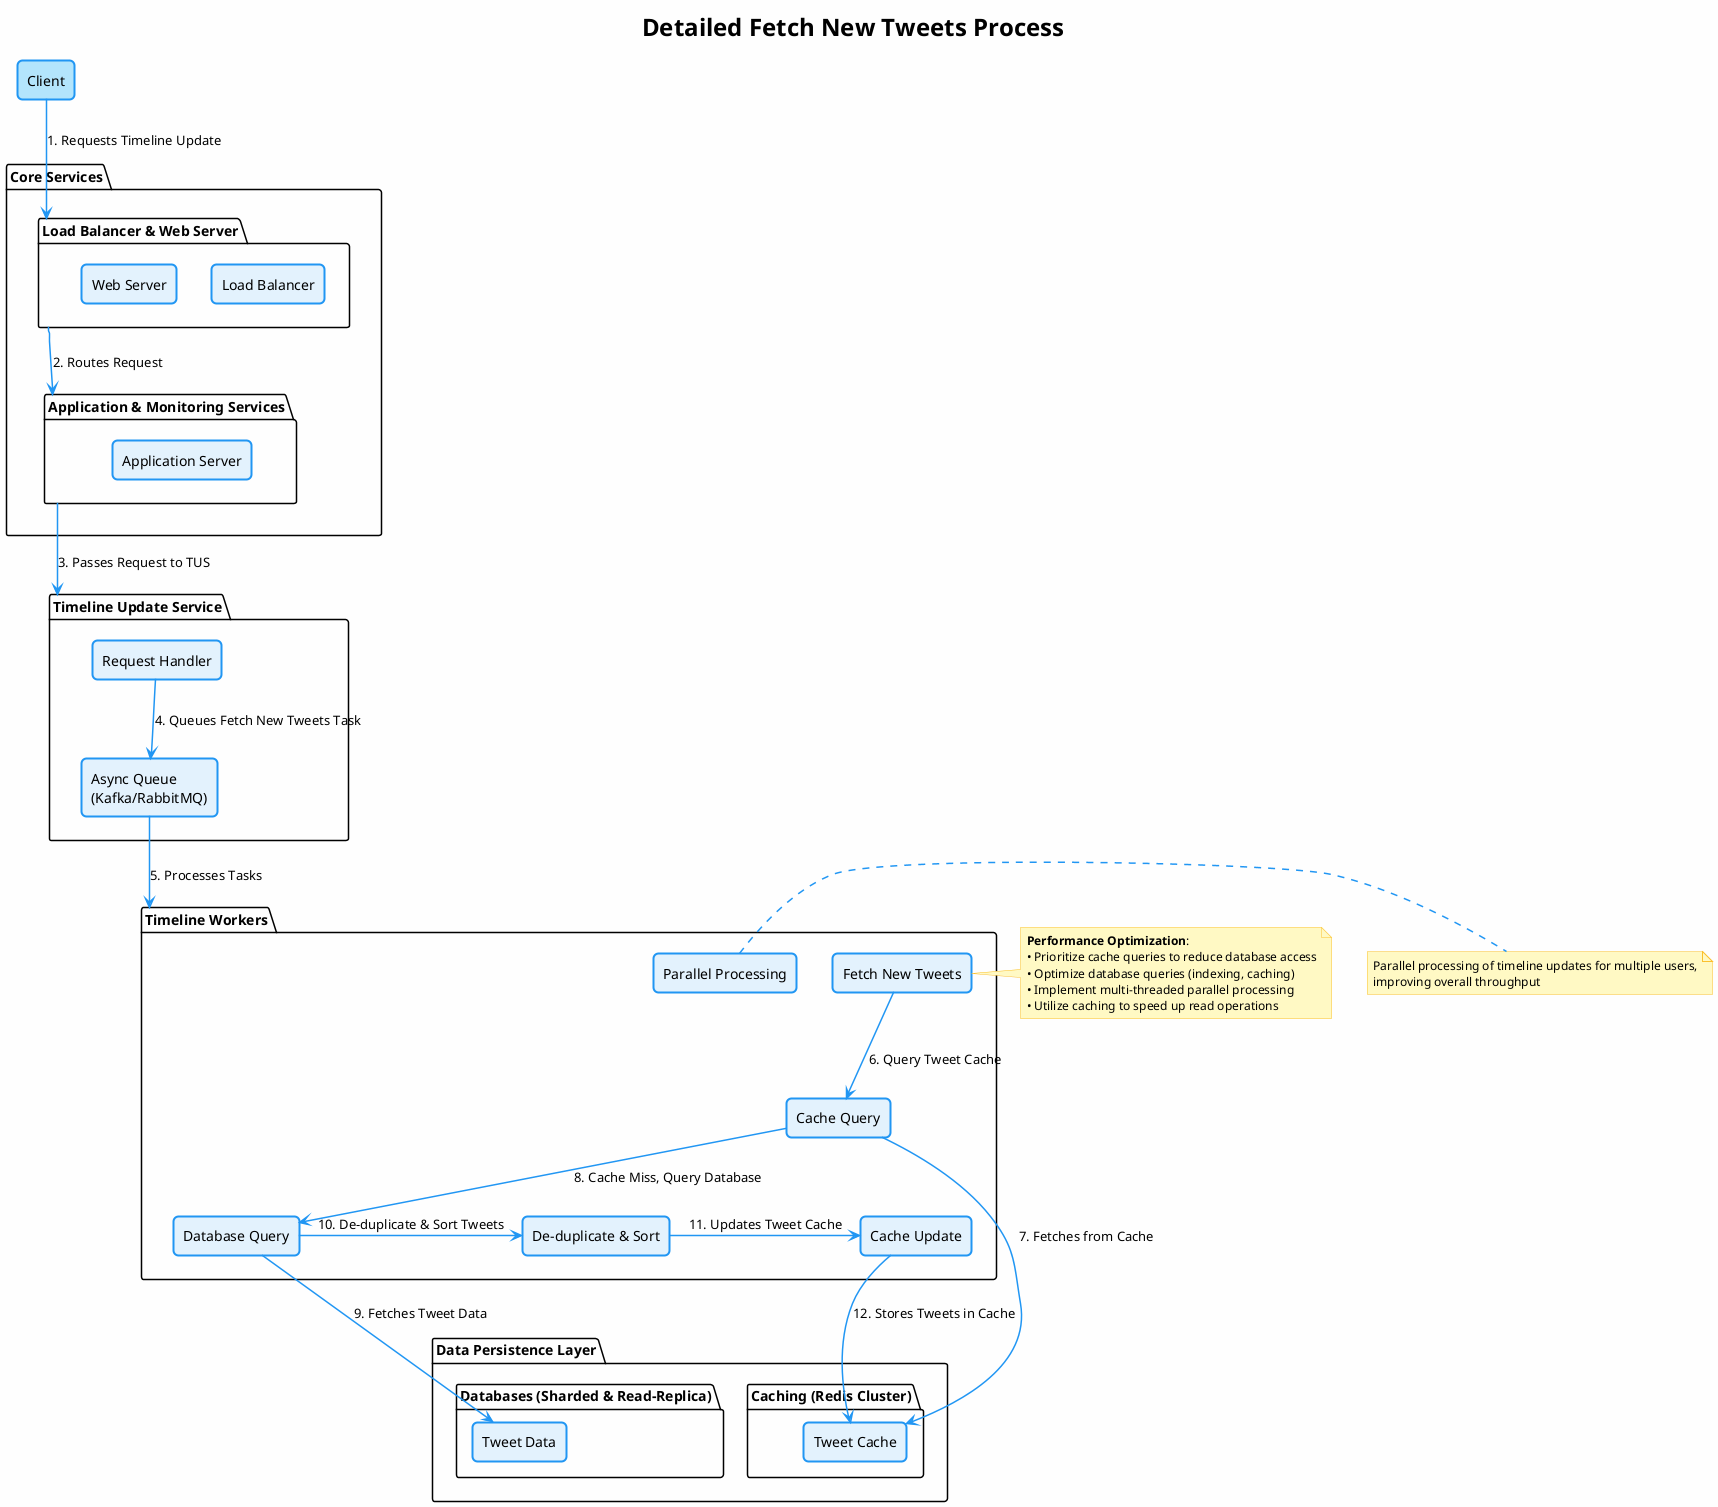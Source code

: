 @startuml
allowmixing

skinparam backgroundColor #FEFEFE
skinparam handwritten false
skinparam shadowing false

skinparam rectangle {
    BackgroundColor E3F2FD
    BorderColor 2196F3
    BorderThickness 2
    FontName Arial
    FontSize 14
    FontColor 000000
    RoundCorner 10
}

skinparam note {
    BackgroundColor FFF9C4
    BorderColor FBC02D
    FontSize 12
    FontColor 000000
}

skinparam arrow {
    Color 2196F3
    Thickness 1.5
}

skinparam title {
    FontSize 24
    FontColor 000000
    FontStyle bold
}

title Detailed Fetch New Tweets Process

together {
rectangle "Client" as Client #B3E5FC
}

package "Core Services" as Core {
    package "Load Balancer & Web Server" as LBWS {
        rectangle "Load Balancer" as LB
        rectangle "Web Server" as WS
    }
    package "Application & Monitoring Services" as AMS {
        rectangle "Application Server" as AS
    }
}

package "Timeline Update Service" as TUS {
    rectangle "Request Handler" as RH
    rectangle "Async Queue\n(Kafka/RabbitMQ)" as AQ
}

package "Timeline Workers" as TW {
    rectangle "Fetch New Tweets" as FNT
    rectangle "Cache Query" as CQ
    rectangle "Database Query" as DBQ
    rectangle "De-duplicate & Sort" as DDS
    rectangle "Cache Update" as CU
    rectangle "Parallel Processing" as PP
}

package "Data Persistence Layer" as DPS {
    package "Caching (Redis Cluster)" as Cache {
        rectangle "Tweet Cache" as TC
    }
    package "Databases (Sharded & Read-Replica)" as DB {
        rectangle "Tweet Data" as TD
    }
}

Client -down-> LBWS : 1. Requests Timeline Update
LBWS -down-> AMS : 2. Routes Request
AMS -down-> TUS : 3. Passes Request to TUS
RH -down-> AQ : 4. Queues Fetch New Tweets Task
AQ -down-> TW : 5. Processes Tasks
FNT -down-> CQ : 6. Query Tweet Cache
CQ -right-> TC : 7. Fetches from Cache
CQ -down-> DBQ : 8. Cache Miss, Query Database
DBQ -down-> TD : 9. Fetches Tweet Data
DBQ -right-> DDS : 10. De-duplicate & Sort Tweets
DDS -right-> CU : 11. Updates Tweet Cache
CU -right-> TC : 12. Stores Tweets in Cache
PP -[hidden]right-> FNT

note right of FNT
  <b>Performance Optimization</b>:
  • Prioritize cache queries to reduce database access
  • Optimize database queries (indexing, caching)
  • Implement multi-threaded parallel processing
  • Utilize caching to speed up read operations
end note

note right of PP
  Parallel processing of timeline updates for multiple users,
  improving overall throughput
end note

@enduml
